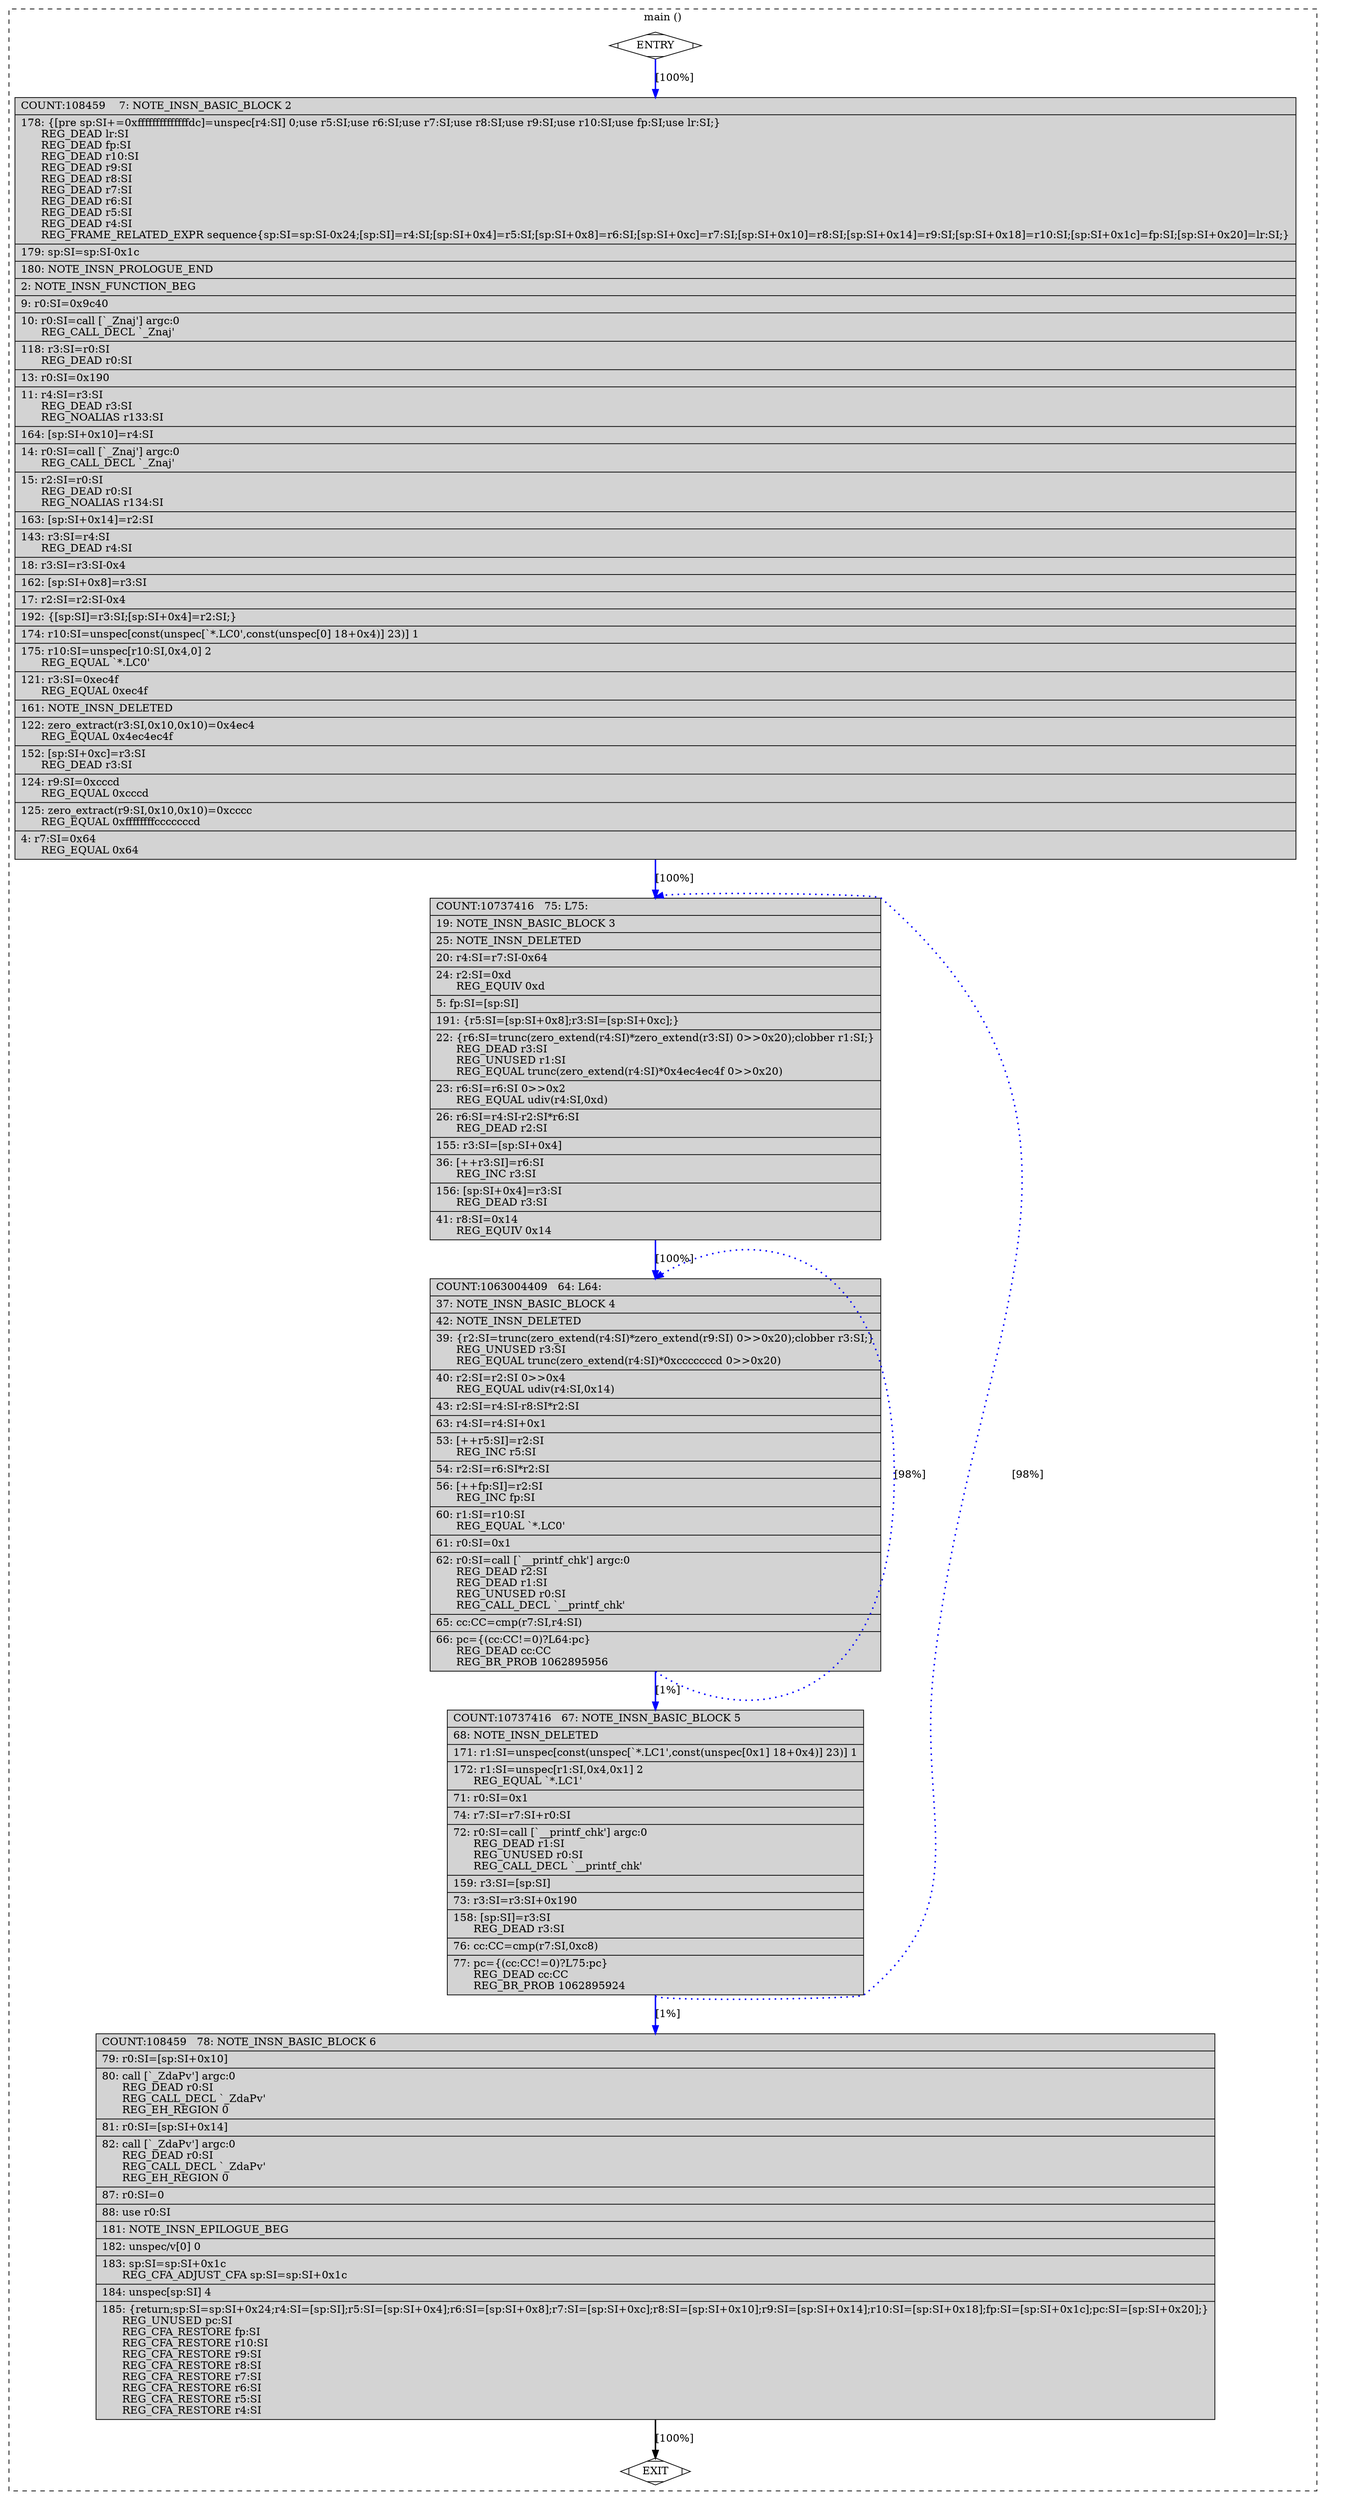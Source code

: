 digraph "a-matmul-v2.cpp.303r.peephole2" {
overlap=false;
subgraph "cluster_main" {
	style="dashed";
	color="black";
	label="main ()";
	fn_30_basic_block_0 [shape=Mdiamond,style=filled,fillcolor=white,label="ENTRY"];

	fn_30_basic_block_2 [shape=record,style=filled,fillcolor=lightgrey,label="{COUNT:108459\ \ \ \ 7:\ NOTE_INSN_BASIC_BLOCK\ 2\l\
|\ \ 178:\ \{[pre\ sp:SI+=0xffffffffffffffdc]=unspec[r4:SI]\ 0;use\ r5:SI;use\ r6:SI;use\ r7:SI;use\ r8:SI;use\ r9:SI;use\ r10:SI;use\ fp:SI;use\ lr:SI;\}\l\
\ \ \ \ \ \ REG_DEAD\ lr:SI\l\
\ \ \ \ \ \ REG_DEAD\ fp:SI\l\
\ \ \ \ \ \ REG_DEAD\ r10:SI\l\
\ \ \ \ \ \ REG_DEAD\ r9:SI\l\
\ \ \ \ \ \ REG_DEAD\ r8:SI\l\
\ \ \ \ \ \ REG_DEAD\ r7:SI\l\
\ \ \ \ \ \ REG_DEAD\ r6:SI\l\
\ \ \ \ \ \ REG_DEAD\ r5:SI\l\
\ \ \ \ \ \ REG_DEAD\ r4:SI\l\
\ \ \ \ \ \ REG_FRAME_RELATED_EXPR\ sequence\{sp:SI=sp:SI-0x24;[sp:SI]=r4:SI;[sp:SI+0x4]=r5:SI;[sp:SI+0x8]=r6:SI;[sp:SI+0xc]=r7:SI;[sp:SI+0x10]=r8:SI;[sp:SI+0x14]=r9:SI;[sp:SI+0x18]=r10:SI;[sp:SI+0x1c]=fp:SI;[sp:SI+0x20]=lr:SI;\}\l\
|\ \ 179:\ sp:SI=sp:SI-0x1c\l\
|\ \ 180:\ NOTE_INSN_PROLOGUE_END\l\
|\ \ \ \ 2:\ NOTE_INSN_FUNCTION_BEG\l\
|\ \ \ \ 9:\ r0:SI=0x9c40\l\
|\ \ \ 10:\ r0:SI=call\ [`_Znaj']\ argc:0\l\
\ \ \ \ \ \ REG_CALL_DECL\ `_Znaj'\l\
|\ \ 118:\ r3:SI=r0:SI\l\
\ \ \ \ \ \ REG_DEAD\ r0:SI\l\
|\ \ \ 13:\ r0:SI=0x190\l\
|\ \ \ 11:\ r4:SI=r3:SI\l\
\ \ \ \ \ \ REG_DEAD\ r3:SI\l\
\ \ \ \ \ \ REG_NOALIAS\ r133:SI\l\
|\ \ 164:\ [sp:SI+0x10]=r4:SI\l\
|\ \ \ 14:\ r0:SI=call\ [`_Znaj']\ argc:0\l\
\ \ \ \ \ \ REG_CALL_DECL\ `_Znaj'\l\
|\ \ \ 15:\ r2:SI=r0:SI\l\
\ \ \ \ \ \ REG_DEAD\ r0:SI\l\
\ \ \ \ \ \ REG_NOALIAS\ r134:SI\l\
|\ \ 163:\ [sp:SI+0x14]=r2:SI\l\
|\ \ 143:\ r3:SI=r4:SI\l\
\ \ \ \ \ \ REG_DEAD\ r4:SI\l\
|\ \ \ 18:\ r3:SI=r3:SI-0x4\l\
|\ \ 162:\ [sp:SI+0x8]=r3:SI\l\
|\ \ \ 17:\ r2:SI=r2:SI-0x4\l\
|\ \ 192:\ \{[sp:SI]=r3:SI;[sp:SI+0x4]=r2:SI;\}\l\
|\ \ 174:\ r10:SI=unspec[const(unspec[`*.LC0',const(unspec[0]\ 18+0x4)]\ 23)]\ 1\l\
|\ \ 175:\ r10:SI=unspec[r10:SI,0x4,0]\ 2\l\
\ \ \ \ \ \ REG_EQUAL\ `*.LC0'\l\
|\ \ 121:\ r3:SI=0xec4f\l\
\ \ \ \ \ \ REG_EQUAL\ 0xec4f\l\
|\ \ 161:\ NOTE_INSN_DELETED\l\
|\ \ 122:\ zero_extract(r3:SI,0x10,0x10)=0x4ec4\l\
\ \ \ \ \ \ REG_EQUAL\ 0x4ec4ec4f\l\
|\ \ 152:\ [sp:SI+0xc]=r3:SI\l\
\ \ \ \ \ \ REG_DEAD\ r3:SI\l\
|\ \ 124:\ r9:SI=0xcccd\l\
\ \ \ \ \ \ REG_EQUAL\ 0xcccd\l\
|\ \ 125:\ zero_extract(r9:SI,0x10,0x10)=0xcccc\l\
\ \ \ \ \ \ REG_EQUAL\ 0xffffffffcccccccd\l\
|\ \ \ \ 4:\ r7:SI=0x64\l\
\ \ \ \ \ \ REG_EQUAL\ 0x64\l\
}"];

	fn_30_basic_block_3 [shape=record,style=filled,fillcolor=lightgrey,label="{COUNT:10737416\ \ \ 75:\ L75:\l\
|\ \ \ 19:\ NOTE_INSN_BASIC_BLOCK\ 3\l\
|\ \ \ 25:\ NOTE_INSN_DELETED\l\
|\ \ \ 20:\ r4:SI=r7:SI-0x64\l\
|\ \ \ 24:\ r2:SI=0xd\l\
\ \ \ \ \ \ REG_EQUIV\ 0xd\l\
|\ \ \ \ 5:\ fp:SI=[sp:SI]\l\
|\ \ 191:\ \{r5:SI=[sp:SI+0x8];r3:SI=[sp:SI+0xc];\}\l\
|\ \ \ 22:\ \{r6:SI=trunc(zero_extend(r4:SI)*zero_extend(r3:SI)\ 0\>\>0x20);clobber\ r1:SI;\}\l\
\ \ \ \ \ \ REG_DEAD\ r3:SI\l\
\ \ \ \ \ \ REG_UNUSED\ r1:SI\l\
\ \ \ \ \ \ REG_EQUAL\ trunc(zero_extend(r4:SI)*0x4ec4ec4f\ 0\>\>0x20)\l\
|\ \ \ 23:\ r6:SI=r6:SI\ 0\>\>0x2\l\
\ \ \ \ \ \ REG_EQUAL\ udiv(r4:SI,0xd)\l\
|\ \ \ 26:\ r6:SI=r4:SI-r2:SI*r6:SI\l\
\ \ \ \ \ \ REG_DEAD\ r2:SI\l\
|\ \ 155:\ r3:SI=[sp:SI+0x4]\l\
|\ \ \ 36:\ [++r3:SI]=r6:SI\l\
\ \ \ \ \ \ REG_INC\ r3:SI\l\
|\ \ 156:\ [sp:SI+0x4]=r3:SI\l\
\ \ \ \ \ \ REG_DEAD\ r3:SI\l\
|\ \ \ 41:\ r8:SI=0x14\l\
\ \ \ \ \ \ REG_EQUIV\ 0x14\l\
}"];

	fn_30_basic_block_4 [shape=record,style=filled,fillcolor=lightgrey,label="{COUNT:1063004409\ \ \ 64:\ L64:\l\
|\ \ \ 37:\ NOTE_INSN_BASIC_BLOCK\ 4\l\
|\ \ \ 42:\ NOTE_INSN_DELETED\l\
|\ \ \ 39:\ \{r2:SI=trunc(zero_extend(r4:SI)*zero_extend(r9:SI)\ 0\>\>0x20);clobber\ r3:SI;\}\l\
\ \ \ \ \ \ REG_UNUSED\ r3:SI\l\
\ \ \ \ \ \ REG_EQUAL\ trunc(zero_extend(r4:SI)*0xcccccccd\ 0\>\>0x20)\l\
|\ \ \ 40:\ r2:SI=r2:SI\ 0\>\>0x4\l\
\ \ \ \ \ \ REG_EQUAL\ udiv(r4:SI,0x14)\l\
|\ \ \ 43:\ r2:SI=r4:SI-r8:SI*r2:SI\l\
|\ \ \ 63:\ r4:SI=r4:SI+0x1\l\
|\ \ \ 53:\ [++r5:SI]=r2:SI\l\
\ \ \ \ \ \ REG_INC\ r5:SI\l\
|\ \ \ 54:\ r2:SI=r6:SI*r2:SI\l\
|\ \ \ 56:\ [++fp:SI]=r2:SI\l\
\ \ \ \ \ \ REG_INC\ fp:SI\l\
|\ \ \ 60:\ r1:SI=r10:SI\l\
\ \ \ \ \ \ REG_EQUAL\ `*.LC0'\l\
|\ \ \ 61:\ r0:SI=0x1\l\
|\ \ \ 62:\ r0:SI=call\ [`__printf_chk']\ argc:0\l\
\ \ \ \ \ \ REG_DEAD\ r2:SI\l\
\ \ \ \ \ \ REG_DEAD\ r1:SI\l\
\ \ \ \ \ \ REG_UNUSED\ r0:SI\l\
\ \ \ \ \ \ REG_CALL_DECL\ `__printf_chk'\l\
|\ \ \ 65:\ cc:CC=cmp(r7:SI,r4:SI)\l\
|\ \ \ 66:\ pc=\{(cc:CC!=0)?L64:pc\}\l\
\ \ \ \ \ \ REG_DEAD\ cc:CC\l\
\ \ \ \ \ \ REG_BR_PROB\ 1062895956\l\
}"];

	fn_30_basic_block_5 [shape=record,style=filled,fillcolor=lightgrey,label="{COUNT:10737416\ \ \ 67:\ NOTE_INSN_BASIC_BLOCK\ 5\l\
|\ \ \ 68:\ NOTE_INSN_DELETED\l\
|\ \ 171:\ r1:SI=unspec[const(unspec[`*.LC1',const(unspec[0x1]\ 18+0x4)]\ 23)]\ 1\l\
|\ \ 172:\ r1:SI=unspec[r1:SI,0x4,0x1]\ 2\l\
\ \ \ \ \ \ REG_EQUAL\ `*.LC1'\l\
|\ \ \ 71:\ r0:SI=0x1\l\
|\ \ \ 74:\ r7:SI=r7:SI+r0:SI\l\
|\ \ \ 72:\ r0:SI=call\ [`__printf_chk']\ argc:0\l\
\ \ \ \ \ \ REG_DEAD\ r1:SI\l\
\ \ \ \ \ \ REG_UNUSED\ r0:SI\l\
\ \ \ \ \ \ REG_CALL_DECL\ `__printf_chk'\l\
|\ \ 159:\ r3:SI=[sp:SI]\l\
|\ \ \ 73:\ r3:SI=r3:SI+0x190\l\
|\ \ 158:\ [sp:SI]=r3:SI\l\
\ \ \ \ \ \ REG_DEAD\ r3:SI\l\
|\ \ \ 76:\ cc:CC=cmp(r7:SI,0xc8)\l\
|\ \ \ 77:\ pc=\{(cc:CC!=0)?L75:pc\}\l\
\ \ \ \ \ \ REG_DEAD\ cc:CC\l\
\ \ \ \ \ \ REG_BR_PROB\ 1062895924\l\
}"];

	fn_30_basic_block_6 [shape=record,style=filled,fillcolor=lightgrey,label="{COUNT:108459\ \ \ 78:\ NOTE_INSN_BASIC_BLOCK\ 6\l\
|\ \ \ 79:\ r0:SI=[sp:SI+0x10]\l\
|\ \ \ 80:\ call\ [`_ZdaPv']\ argc:0\l\
\ \ \ \ \ \ REG_DEAD\ r0:SI\l\
\ \ \ \ \ \ REG_CALL_DECL\ `_ZdaPv'\l\
\ \ \ \ \ \ REG_EH_REGION\ 0\l\
|\ \ \ 81:\ r0:SI=[sp:SI+0x14]\l\
|\ \ \ 82:\ call\ [`_ZdaPv']\ argc:0\l\
\ \ \ \ \ \ REG_DEAD\ r0:SI\l\
\ \ \ \ \ \ REG_CALL_DECL\ `_ZdaPv'\l\
\ \ \ \ \ \ REG_EH_REGION\ 0\l\
|\ \ \ 87:\ r0:SI=0\l\
|\ \ \ 88:\ use\ r0:SI\l\
|\ \ 181:\ NOTE_INSN_EPILOGUE_BEG\l\
|\ \ 182:\ unspec/v[0]\ 0\l\
|\ \ 183:\ sp:SI=sp:SI+0x1c\l\
\ \ \ \ \ \ REG_CFA_ADJUST_CFA\ sp:SI=sp:SI+0x1c\l\
|\ \ 184:\ unspec[sp:SI]\ 4\l\
|\ \ 185:\ \{return;sp:SI=sp:SI+0x24;r4:SI=[sp:SI];r5:SI=[sp:SI+0x4];r6:SI=[sp:SI+0x8];r7:SI=[sp:SI+0xc];r8:SI=[sp:SI+0x10];r9:SI=[sp:SI+0x14];r10:SI=[sp:SI+0x18];fp:SI=[sp:SI+0x1c];pc:SI=[sp:SI+0x20];\}\l\
\ \ \ \ \ \ REG_UNUSED\ pc:SI\l\
\ \ \ \ \ \ REG_CFA_RESTORE\ fp:SI\l\
\ \ \ \ \ \ REG_CFA_RESTORE\ r10:SI\l\
\ \ \ \ \ \ REG_CFA_RESTORE\ r9:SI\l\
\ \ \ \ \ \ REG_CFA_RESTORE\ r8:SI\l\
\ \ \ \ \ \ REG_CFA_RESTORE\ r7:SI\l\
\ \ \ \ \ \ REG_CFA_RESTORE\ r6:SI\l\
\ \ \ \ \ \ REG_CFA_RESTORE\ r5:SI\l\
\ \ \ \ \ \ REG_CFA_RESTORE\ r4:SI\l\
}"];

	fn_30_basic_block_1 [shape=Mdiamond,style=filled,fillcolor=white,label="EXIT"];

	fn_30_basic_block_0:s -> fn_30_basic_block_2:n [style="solid,bold",color=blue,weight=100,constraint=true,label="[100%]"];
	fn_30_basic_block_2:s -> fn_30_basic_block_3:n [style="solid,bold",color=blue,weight=100,constraint=true,label="[100%]"];
	fn_30_basic_block_3:s -> fn_30_basic_block_4:n [style="solid,bold",color=blue,weight=100,constraint=true,label="[100%]"];
	fn_30_basic_block_4:s -> fn_30_basic_block_4:n [style="dotted,bold",color=blue,weight=10,constraint=false,label="[98%]"];
	fn_30_basic_block_4:s -> fn_30_basic_block_5:n [style="solid,bold",color=blue,weight=100,constraint=true,label="[1%]"];
	fn_30_basic_block_5:s -> fn_30_basic_block_3:n [style="dotted,bold",color=blue,weight=10,constraint=false,label="[98%]"];
	fn_30_basic_block_5:s -> fn_30_basic_block_6:n [style="solid,bold",color=blue,weight=100,constraint=true,label="[1%]"];
	fn_30_basic_block_6:s -> fn_30_basic_block_1:n [style="solid,bold",color=black,weight=10,constraint=true,label="[100%]"];
	fn_30_basic_block_0:s -> fn_30_basic_block_1:n [style="invis",constraint=true];
}
}
